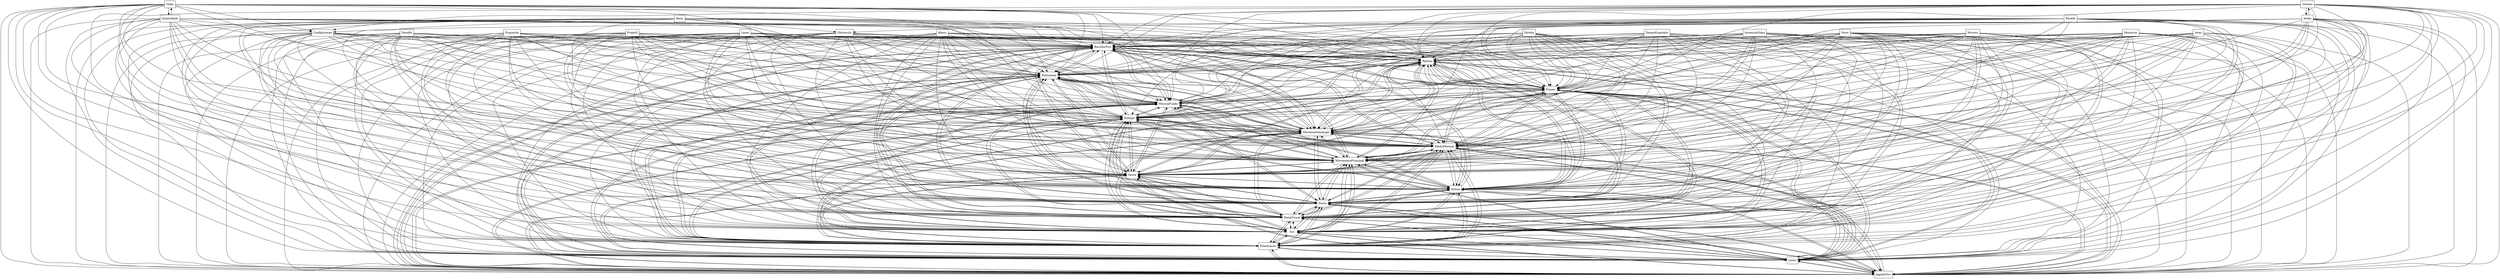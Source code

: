 digraph{
graph [rankdir=TB];
node [shape=box];
edge [arrowhead=normal];
0[label="Base",]
1[label="BarulhoTiro",]
2[label="Laser",]
3[label="Padrao",]
4[label="JogodeTiro",]
5[label="Leste",]
6[label="Finalizacao",]
7[label="TempoEsgotado",]
8[label="Nave",]
9[label="Sul",]
10[label="TemaVisual",]
11[label="Parede",]
12[label="Direita",]
13[label="Obstaculo",]
14[label="Esquerda",]
15[label="Norte",]
16[label="Armas",]
17[label="Oeste",]
18[label="MovimentoPrincipal",]
19[label="Volume",]
20[label="EfeitoMusical",]
21[label="Monstros",]
22[label="MovimentoInimigo",]
23[label="Aves",]
24[label="Desafio",]
25[label="Vidas",]
26[label="AusenciaVidas",]
27[label="Inimigo",]
28[label="MusicaFundo",]
29[label="Frases",]
30[label="Configuracao",]
31[label="Misseis",]
32[label="Pontuacao",]
33[label="Audio",]
34[label="Aliens",]
35[label="Quantidade",]
36[label="Projetil",]
0->1[label="",]
0->3[label="",]
0->4[label="",]
0->5[label="",]
0->6[label="",]
0->9[label="",]
0->10[label="",]
0->13[label="",]
0->15[label="",]
0->16[label="",]
0->17[label="",]
0->18[label="",]
0->20[label="",]
0->22[label="",]
0->27[label="",]
0->28[label="",]
0->29[label="",]
0->32[label="",]
1->3[label="",]
1->4[label="",]
1->5[label="",]
1->6[label="",]
1->9[label="",]
1->10[label="",]
1->15[label="",]
1->16[label="",]
1->17[label="",]
1->18[label="",]
1->20[label="",]
1->22[label="",]
1->27[label="",]
1->28[label="",]
1->29[label="",]
1->32[label="",]
2->1[label="",]
2->3[label="",]
2->4[label="",]
2->5[label="",]
2->6[label="",]
2->9[label="",]
2->10[label="",]
2->15[label="",]
2->16[label="",]
2->17[label="",]
2->18[label="",]
2->20[label="",]
2->22[label="",]
2->27[label="",]
2->28[label="",]
2->29[label="",]
2->32[label="",]
3->1[label="",]
3->4[label="",]
3->5[label="",]
3->6[label="",]
3->9[label="",]
3->10[label="",]
3->15[label="",]
3->16[label="",]
3->17[label="",]
3->18[label="",]
3->20[label="",]
3->22[label="",]
3->27[label="",]
3->28[label="",]
3->29[label="",]
3->32[label="",]
4->1[label="",]
4->3[label="",]
4->5[label="",]
4->6[label="",]
4->9[label="",]
4->10[label="",]
4->15[label="",]
4->16[label="",]
4->17[label="",]
4->18[label="",]
4->20[label="",]
4->22[label="",]
4->27[label="",]
4->28[label="",]
4->29[label="",]
4->32[label="",]
5->1[label="",]
5->3[label="",]
5->4[label="",]
5->6[label="",]
5->9[label="",]
5->10[label="",]
5->15[label="",]
5->16[label="",]
5->17[label="",]
5->18[label="",]
5->20[label="",]
5->22[label="",]
5->27[label="",]
5->28[label="",]
5->29[label="",]
5->32[label="",]
6->1[label="",]
6->3[label="",]
6->4[label="",]
6->5[label="",]
6->9[label="",]
6->10[label="",]
6->15[label="",]
6->16[label="",]
6->17[label="",]
6->18[label="",]
6->20[label="",]
6->22[label="",]
6->27[label="",]
6->28[label="",]
6->29[label="",]
6->32[label="",]
7->1[label="",]
7->3[label="",]
7->4[label="",]
7->5[label="",]
7->6[label="",]
7->9[label="",]
7->10[label="",]
7->15[label="",]
7->16[label="",]
7->17[label="",]
7->18[label="",]
7->20[label="",]
7->22[label="",]
7->27[label="",]
7->28[label="",]
7->29[label="",]
7->32[label="",]
8->1[label="",]
8->3[label="",]
8->4[label="",]
8->5[label="",]
8->6[label="",]
8->9[label="",]
8->10[label="",]
8->15[label="",]
8->16[label="",]
8->17[label="",]
8->18[label="",]
8->20[label="",]
8->22[label="",]
8->27[label="",]
8->28[label="",]
8->29[label="",]
8->32[label="",]
9->1[label="",]
9->3[label="",]
9->4[label="",]
9->5[label="",]
9->6[label="",]
9->10[label="",]
9->15[label="",]
9->16[label="",]
9->17[label="",]
9->18[label="",]
9->20[label="",]
9->22[label="",]
9->27[label="",]
9->28[label="",]
9->29[label="",]
9->32[label="",]
10->1[label="",]
10->3[label="",]
10->4[label="",]
10->5[label="",]
10->6[label="",]
10->9[label="",]
10->15[label="",]
10->16[label="",]
10->17[label="",]
10->18[label="",]
10->20[label="",]
10->22[label="",]
10->27[label="",]
10->28[label="",]
10->29[label="",]
10->32[label="",]
11->1[label="",]
11->3[label="",]
11->4[label="",]
11->5[label="",]
11->6[label="",]
11->9[label="",]
11->10[label="",]
11->13[label="",]
11->15[label="",]
11->16[label="",]
11->17[label="",]
11->18[label="",]
11->20[label="",]
11->22[label="",]
11->27[label="",]
11->28[label="",]
11->29[label="",]
11->32[label="",]
12->1[label="",]
12->3[label="",]
12->4[label="",]
12->5[label="",]
12->6[label="",]
12->9[label="",]
12->10[label="",]
12->15[label="",]
12->16[label="",]
12->17[label="",]
12->18[label="",]
12->20[label="",]
12->22[label="",]
12->27[label="",]
12->28[label="",]
12->29[label="",]
12->32[label="",]
13->1[label="",]
13->3[label="",]
13->4[label="",]
13->5[label="",]
13->6[label="",]
13->9[label="",]
13->10[label="",]
13->15[label="",]
13->16[label="",]
13->17[label="",]
13->18[label="",]
13->20[label="",]
13->22[label="",]
13->27[label="",]
13->28[label="",]
13->29[label="",]
13->32[label="",]
14->1[label="",]
14->3[label="",]
14->4[label="",]
14->5[label="",]
14->6[label="",]
14->9[label="",]
14->10[label="",]
14->15[label="",]
14->16[label="",]
14->17[label="",]
14->18[label="",]
14->20[label="",]
14->22[label="",]
14->27[label="",]
14->28[label="",]
14->29[label="",]
14->32[label="",]
15->1[label="",]
15->3[label="",]
15->4[label="",]
15->5[label="",]
15->6[label="",]
15->9[label="",]
15->10[label="",]
15->16[label="",]
15->17[label="",]
15->18[label="",]
15->20[label="",]
15->22[label="",]
15->27[label="",]
15->28[label="",]
15->29[label="",]
15->32[label="",]
16->1[label="",]
16->3[label="",]
16->4[label="",]
16->5[label="",]
16->6[label="",]
16->9[label="",]
16->10[label="",]
16->15[label="",]
16->17[label="",]
16->18[label="",]
16->20[label="",]
16->22[label="",]
16->27[label="",]
16->28[label="",]
16->29[label="",]
16->32[label="",]
17->1[label="",]
17->3[label="",]
17->4[label="",]
17->5[label="",]
17->6[label="",]
17->9[label="",]
17->10[label="",]
17->15[label="",]
17->16[label="",]
17->18[label="",]
17->20[label="",]
17->22[label="",]
17->27[label="",]
17->28[label="",]
17->29[label="",]
17->32[label="",]
18->1[label="",]
18->3[label="",]
18->4[label="",]
18->5[label="",]
18->6[label="",]
18->9[label="",]
18->10[label="",]
18->15[label="",]
18->16[label="",]
18->17[label="",]
18->20[label="",]
18->22[label="",]
18->27[label="",]
18->28[label="",]
18->29[label="",]
18->32[label="",]
19->1[label="",]
19->3[label="",]
19->4[label="",]
19->5[label="",]
19->6[label="",]
19->9[label="",]
19->10[label="",]
19->15[label="",]
19->16[label="",]
19->17[label="",]
19->18[label="",]
19->20[label="",]
19->22[label="",]
19->27[label="",]
19->28[label="",]
19->29[label="",]
19->30[label="",]
19->32[label="",]
19->33[label="",]
20->1[label="",]
20->3[label="",]
20->4[label="",]
20->5[label="",]
20->6[label="",]
20->9[label="",]
20->10[label="",]
20->15[label="",]
20->16[label="",]
20->17[label="",]
20->18[label="",]
20->22[label="",]
20->27[label="",]
20->28[label="",]
20->29[label="",]
20->32[label="",]
21->1[label="",]
21->3[label="",]
21->4[label="",]
21->5[label="",]
21->6[label="",]
21->9[label="",]
21->10[label="",]
21->15[label="",]
21->16[label="",]
21->17[label="",]
21->18[label="",]
21->20[label="",]
21->22[label="",]
21->27[label="",]
21->28[label="",]
21->29[label="",]
21->32[label="",]
22->1[label="",]
22->3[label="",]
22->4[label="",]
22->5[label="",]
22->6[label="",]
22->9[label="",]
22->10[label="",]
22->15[label="",]
22->16[label="",]
22->17[label="",]
22->18[label="",]
22->20[label="",]
22->27[label="",]
22->28[label="",]
22->29[label="",]
22->32[label="",]
23->1[label="",]
23->3[label="",]
23->4[label="",]
23->5[label="",]
23->6[label="",]
23->9[label="",]
23->10[label="",]
23->15[label="",]
23->16[label="",]
23->17[label="",]
23->18[label="",]
23->20[label="",]
23->22[label="",]
23->27[label="",]
23->28[label="",]
23->29[label="",]
23->32[label="",]
24->1[label="",]
24->3[label="",]
24->4[label="",]
24->5[label="",]
24->6[label="",]
24->9[label="",]
24->10[label="",]
24->15[label="",]
24->16[label="",]
24->17[label="",]
24->18[label="",]
24->20[label="",]
24->22[label="",]
24->27[label="",]
24->28[label="",]
24->29[label="",]
24->32[label="",]
25->1[label="",]
25->3[label="",]
25->4[label="",]
25->5[label="",]
25->6[label="",]
25->9[label="",]
25->10[label="",]
25->15[label="",]
25->16[label="",]
25->17[label="",]
25->18[label="",]
25->20[label="",]
25->22[label="",]
25->27[label="",]
25->28[label="",]
25->29[label="",]
25->30[label="",]
25->32[label="",]
25->35[label="",]
26->1[label="",]
26->3[label="",]
26->4[label="",]
26->5[label="",]
26->6[label="",]
26->9[label="",]
26->10[label="",]
26->15[label="",]
26->16[label="",]
26->17[label="",]
26->18[label="",]
26->20[label="",]
26->22[label="",]
26->27[label="",]
26->28[label="",]
26->29[label="",]
26->32[label="",]
27->1[label="",]
27->3[label="",]
27->4[label="",]
27->5[label="",]
27->6[label="",]
27->9[label="",]
27->10[label="",]
27->15[label="",]
27->16[label="",]
27->17[label="",]
27->18[label="",]
27->20[label="",]
27->22[label="",]
27->28[label="",]
27->29[label="",]
27->32[label="",]
28->1[label="",]
28->3[label="",]
28->4[label="",]
28->5[label="",]
28->6[label="",]
28->9[label="",]
28->10[label="",]
28->15[label="",]
28->16[label="",]
28->17[label="",]
28->18[label="",]
28->20[label="",]
28->22[label="",]
28->27[label="",]
28->29[label="",]
28->32[label="",]
29->1[label="",]
29->3[label="",]
29->4[label="",]
29->5[label="",]
29->6[label="",]
29->9[label="",]
29->10[label="",]
29->15[label="",]
29->16[label="",]
29->17[label="",]
29->18[label="",]
29->20[label="",]
29->22[label="",]
29->27[label="",]
29->28[label="",]
29->32[label="",]
30->1[label="",]
30->3[label="",]
30->4[label="",]
30->5[label="",]
30->6[label="",]
30->9[label="",]
30->10[label="",]
30->15[label="",]
30->16[label="",]
30->17[label="",]
30->18[label="",]
30->20[label="",]
30->22[label="",]
30->27[label="",]
30->28[label="",]
30->29[label="",]
30->32[label="",]
31->1[label="",]
31->3[label="",]
31->4[label="",]
31->5[label="",]
31->6[label="",]
31->9[label="",]
31->10[label="",]
31->15[label="",]
31->16[label="",]
31->17[label="",]
31->18[label="",]
31->20[label="",]
31->22[label="",]
31->27[label="",]
31->28[label="",]
31->29[label="",]
31->32[label="",]
32->1[label="",]
32->3[label="",]
32->4[label="",]
32->5[label="",]
32->6[label="",]
32->9[label="",]
32->10[label="",]
32->15[label="",]
32->16[label="",]
32->17[label="",]
32->18[label="",]
32->20[label="",]
32->22[label="",]
32->27[label="",]
32->28[label="",]
32->29[label="",]
33->1[label="",]
33->3[label="",]
33->4[label="",]
33->5[label="",]
33->6[label="",]
33->9[label="",]
33->10[label="",]
33->15[label="",]
33->16[label="",]
33->17[label="",]
33->18[label="",]
33->19[label="",]
33->20[label="",]
33->22[label="",]
33->27[label="",]
33->28[label="",]
33->29[label="",]
33->30[label="",]
33->32[label="",]
34->1[label="",]
34->3[label="",]
34->4[label="",]
34->5[label="",]
34->6[label="",]
34->9[label="",]
34->10[label="",]
34->15[label="",]
34->16[label="",]
34->17[label="",]
34->18[label="",]
34->20[label="",]
34->22[label="",]
34->27[label="",]
34->28[label="",]
34->29[label="",]
34->32[label="",]
35->1[label="",]
35->3[label="",]
35->4[label="",]
35->5[label="",]
35->6[label="",]
35->9[label="",]
35->10[label="",]
35->15[label="",]
35->16[label="",]
35->17[label="",]
35->18[label="",]
35->20[label="",]
35->22[label="",]
35->25[label="",]
35->27[label="",]
35->28[label="",]
35->29[label="",]
35->30[label="",]
35->32[label="",]
36->1[label="",]
36->3[label="",]
36->4[label="",]
36->5[label="",]
36->6[label="",]
36->9[label="",]
36->10[label="",]
36->15[label="",]
36->16[label="",]
36->17[label="",]
36->18[label="",]
36->20[label="",]
36->22[label="",]
36->27[label="",]
36->28[label="",]
36->29[label="",]
36->32[label="",]
}

